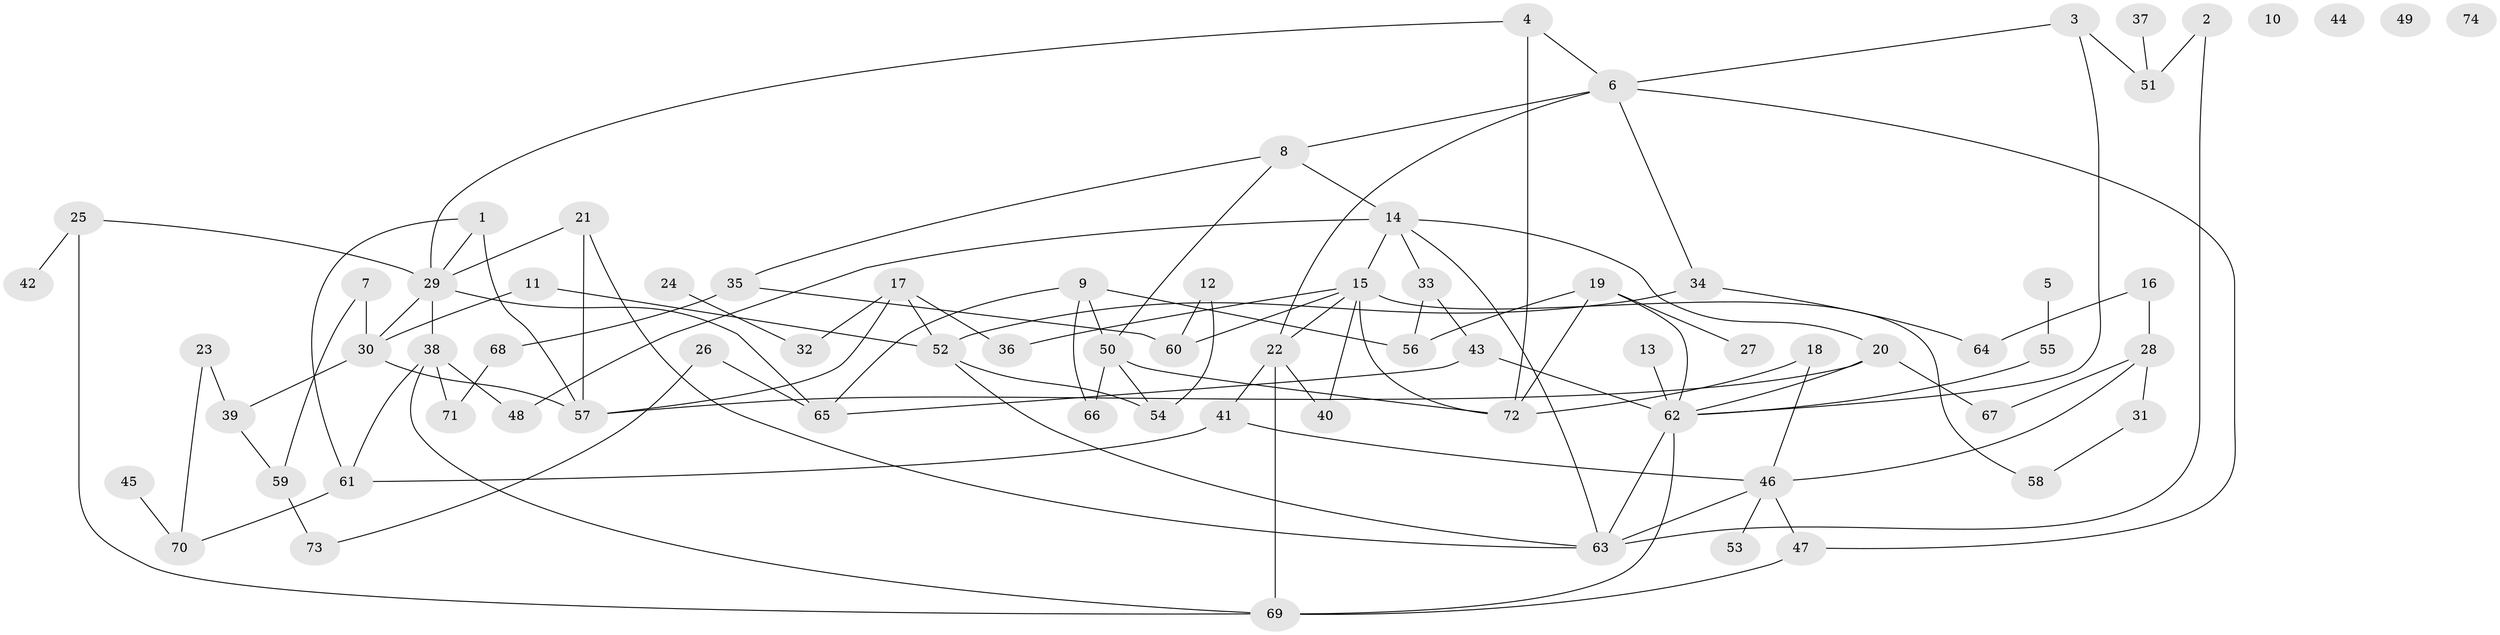 // Generated by graph-tools (version 1.1) at 2025/00/03/09/25 03:00:55]
// undirected, 74 vertices, 111 edges
graph export_dot {
graph [start="1"]
  node [color=gray90,style=filled];
  1;
  2;
  3;
  4;
  5;
  6;
  7;
  8;
  9;
  10;
  11;
  12;
  13;
  14;
  15;
  16;
  17;
  18;
  19;
  20;
  21;
  22;
  23;
  24;
  25;
  26;
  27;
  28;
  29;
  30;
  31;
  32;
  33;
  34;
  35;
  36;
  37;
  38;
  39;
  40;
  41;
  42;
  43;
  44;
  45;
  46;
  47;
  48;
  49;
  50;
  51;
  52;
  53;
  54;
  55;
  56;
  57;
  58;
  59;
  60;
  61;
  62;
  63;
  64;
  65;
  66;
  67;
  68;
  69;
  70;
  71;
  72;
  73;
  74;
  1 -- 29;
  1 -- 57;
  1 -- 61;
  2 -- 51;
  2 -- 63;
  3 -- 6;
  3 -- 51;
  3 -- 62;
  4 -- 6;
  4 -- 29;
  4 -- 72;
  5 -- 55;
  6 -- 8;
  6 -- 22;
  6 -- 34;
  6 -- 47;
  7 -- 30;
  7 -- 59;
  8 -- 14;
  8 -- 35;
  8 -- 50;
  9 -- 50;
  9 -- 56;
  9 -- 65;
  9 -- 66;
  11 -- 30;
  11 -- 52;
  12 -- 54;
  12 -- 60;
  13 -- 62;
  14 -- 15;
  14 -- 20;
  14 -- 33;
  14 -- 48;
  14 -- 63;
  15 -- 22;
  15 -- 36;
  15 -- 40;
  15 -- 58;
  15 -- 60;
  15 -- 72;
  16 -- 28;
  16 -- 64;
  17 -- 32;
  17 -- 36;
  17 -- 52;
  17 -- 57;
  18 -- 46;
  18 -- 72;
  19 -- 27;
  19 -- 56;
  19 -- 62;
  19 -- 72;
  20 -- 57;
  20 -- 62;
  20 -- 67;
  21 -- 29;
  21 -- 57;
  21 -- 63;
  22 -- 40;
  22 -- 41;
  22 -- 69;
  23 -- 39;
  23 -- 70;
  24 -- 32;
  25 -- 29;
  25 -- 42;
  25 -- 69;
  26 -- 65;
  26 -- 73;
  28 -- 31;
  28 -- 46;
  28 -- 67;
  29 -- 30;
  29 -- 38;
  29 -- 65;
  30 -- 39;
  30 -- 57;
  31 -- 58;
  33 -- 43;
  33 -- 56;
  34 -- 52;
  34 -- 64;
  35 -- 60;
  35 -- 68;
  37 -- 51;
  38 -- 48;
  38 -- 61;
  38 -- 69;
  38 -- 71;
  39 -- 59;
  41 -- 46;
  41 -- 61;
  43 -- 62;
  43 -- 65;
  45 -- 70;
  46 -- 47;
  46 -- 53;
  46 -- 63;
  47 -- 69;
  50 -- 54;
  50 -- 66;
  50 -- 72;
  52 -- 54;
  52 -- 63;
  55 -- 62;
  59 -- 73;
  61 -- 70;
  62 -- 63;
  62 -- 69;
  68 -- 71;
}
